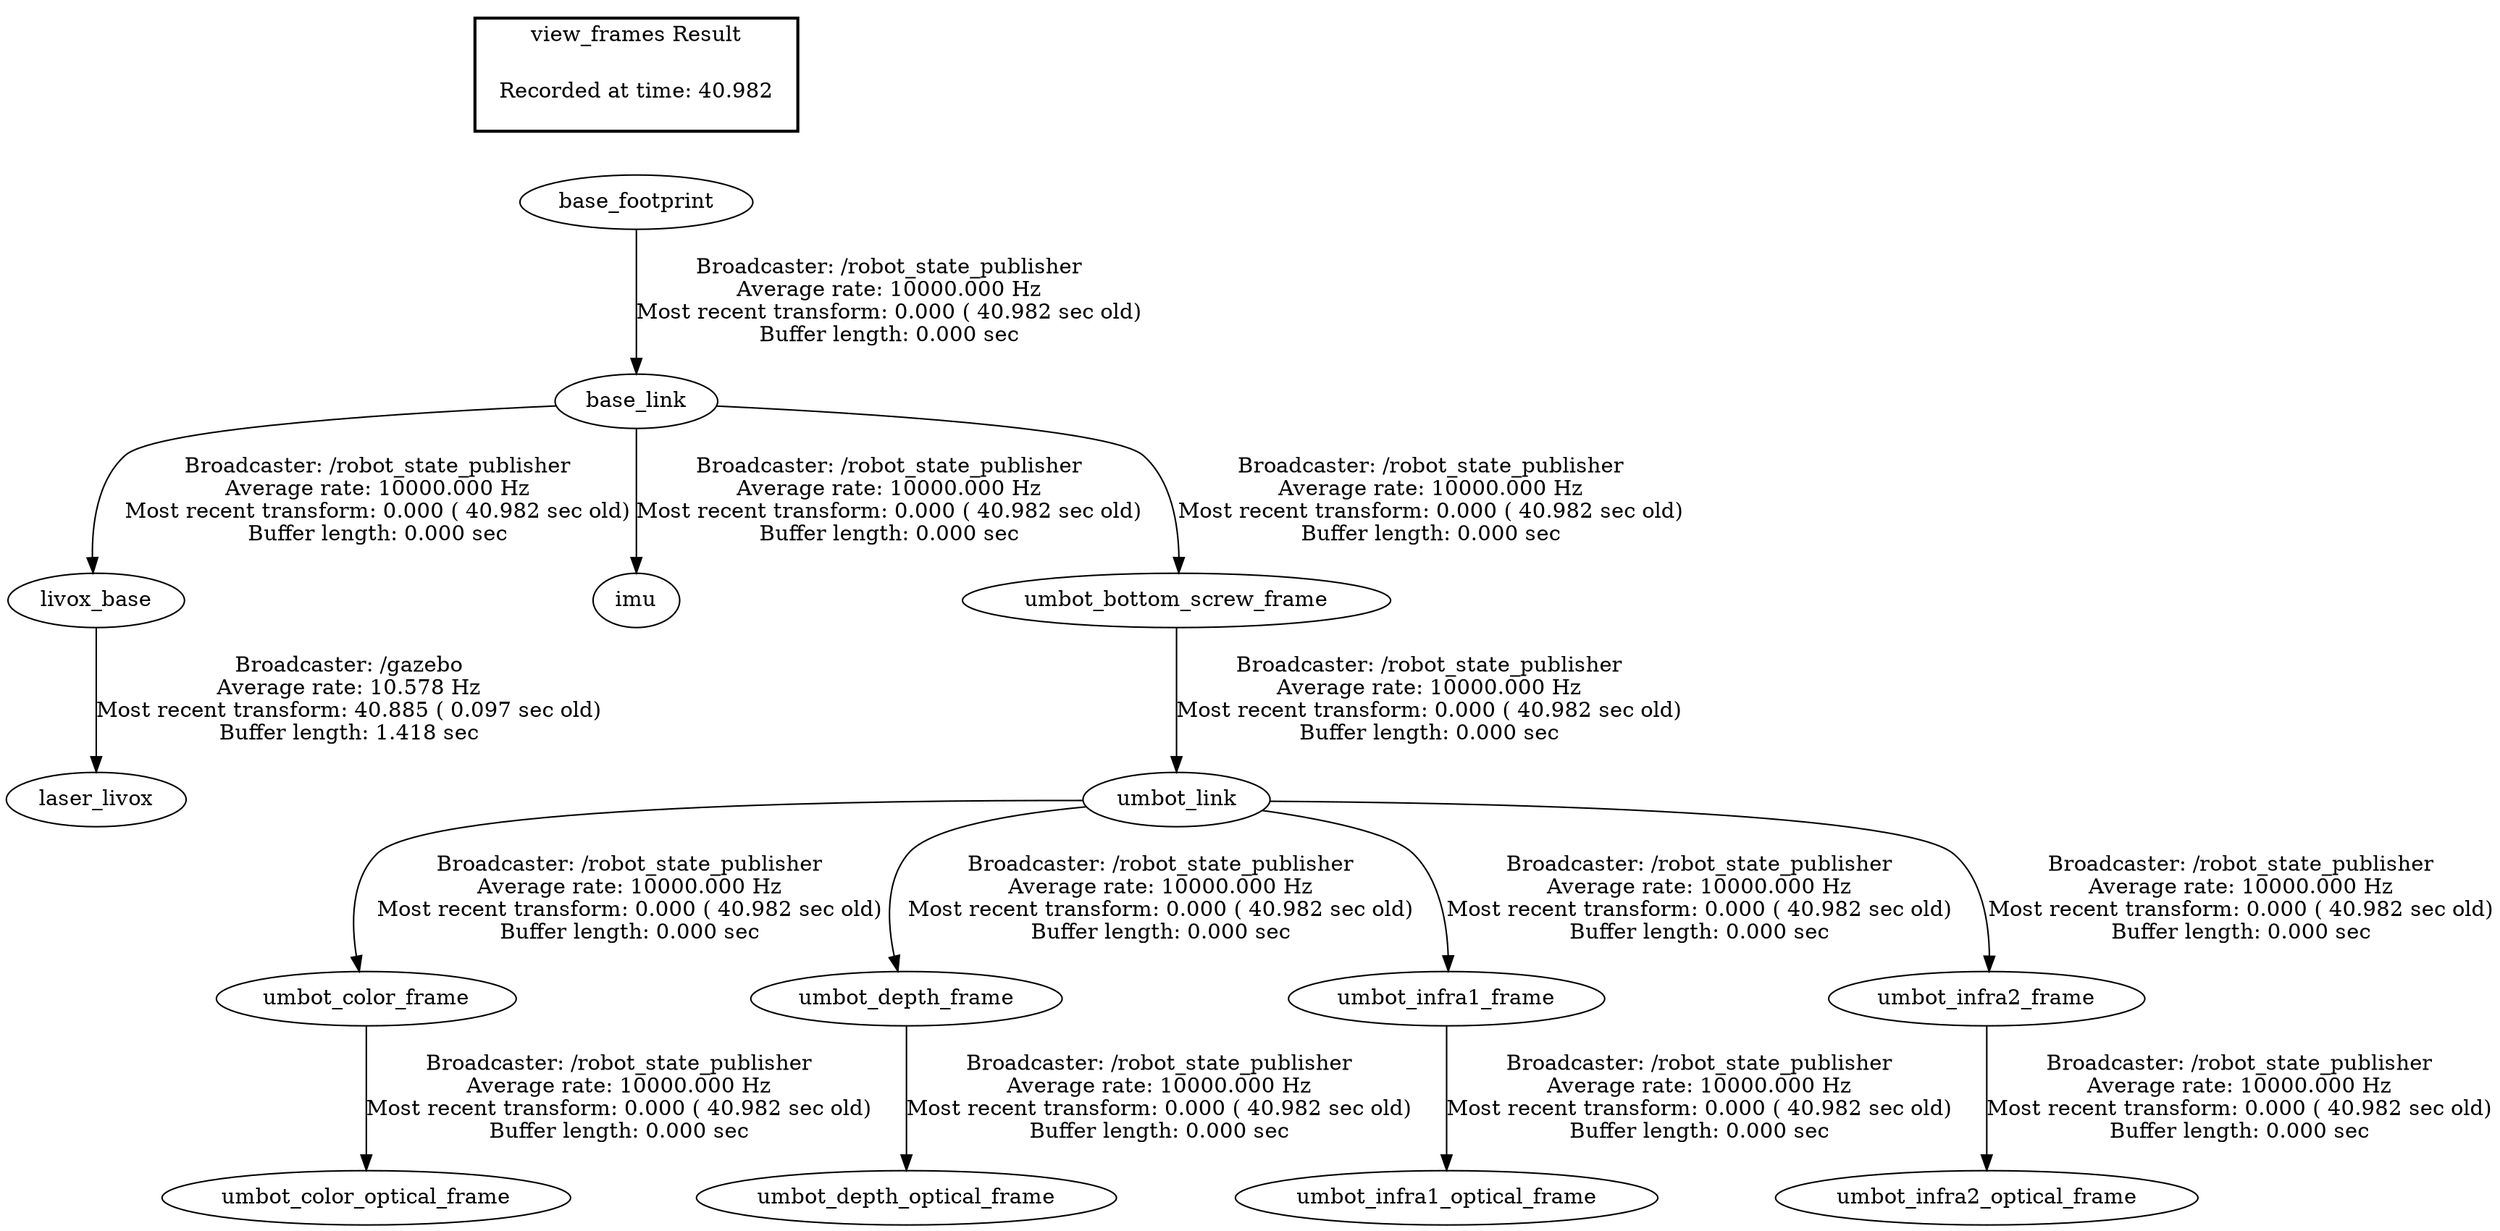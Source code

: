 digraph G {
"base_link" -> "livox_base"[label="Broadcaster: /robot_state_publisher\nAverage rate: 10000.000 Hz\nMost recent transform: 0.000 ( 40.982 sec old)\nBuffer length: 0.000 sec\n"];
"base_footprint" -> "base_link"[label="Broadcaster: /robot_state_publisher\nAverage rate: 10000.000 Hz\nMost recent transform: 0.000 ( 40.982 sec old)\nBuffer length: 0.000 sec\n"];
"base_link" -> "imu"[label="Broadcaster: /robot_state_publisher\nAverage rate: 10000.000 Hz\nMost recent transform: 0.000 ( 40.982 sec old)\nBuffer length: 0.000 sec\n"];
"umbot_link" -> "umbot_color_frame"[label="Broadcaster: /robot_state_publisher\nAverage rate: 10000.000 Hz\nMost recent transform: 0.000 ( 40.982 sec old)\nBuffer length: 0.000 sec\n"];
"umbot_bottom_screw_frame" -> "umbot_link"[label="Broadcaster: /robot_state_publisher\nAverage rate: 10000.000 Hz\nMost recent transform: 0.000 ( 40.982 sec old)\nBuffer length: 0.000 sec\n"];
"umbot_color_frame" -> "umbot_color_optical_frame"[label="Broadcaster: /robot_state_publisher\nAverage rate: 10000.000 Hz\nMost recent transform: 0.000 ( 40.982 sec old)\nBuffer length: 0.000 sec\n"];
"umbot_link" -> "umbot_depth_frame"[label="Broadcaster: /robot_state_publisher\nAverage rate: 10000.000 Hz\nMost recent transform: 0.000 ( 40.982 sec old)\nBuffer length: 0.000 sec\n"];
"umbot_depth_frame" -> "umbot_depth_optical_frame"[label="Broadcaster: /robot_state_publisher\nAverage rate: 10000.000 Hz\nMost recent transform: 0.000 ( 40.982 sec old)\nBuffer length: 0.000 sec\n"];
"umbot_link" -> "umbot_infra1_frame"[label="Broadcaster: /robot_state_publisher\nAverage rate: 10000.000 Hz\nMost recent transform: 0.000 ( 40.982 sec old)\nBuffer length: 0.000 sec\n"];
"umbot_infra1_frame" -> "umbot_infra1_optical_frame"[label="Broadcaster: /robot_state_publisher\nAverage rate: 10000.000 Hz\nMost recent transform: 0.000 ( 40.982 sec old)\nBuffer length: 0.000 sec\n"];
"umbot_link" -> "umbot_infra2_frame"[label="Broadcaster: /robot_state_publisher\nAverage rate: 10000.000 Hz\nMost recent transform: 0.000 ( 40.982 sec old)\nBuffer length: 0.000 sec\n"];
"umbot_infra2_frame" -> "umbot_infra2_optical_frame"[label="Broadcaster: /robot_state_publisher\nAverage rate: 10000.000 Hz\nMost recent transform: 0.000 ( 40.982 sec old)\nBuffer length: 0.000 sec\n"];
"base_link" -> "umbot_bottom_screw_frame"[label="Broadcaster: /robot_state_publisher\nAverage rate: 10000.000 Hz\nMost recent transform: 0.000 ( 40.982 sec old)\nBuffer length: 0.000 sec\n"];
"livox_base" -> "laser_livox"[label="Broadcaster: /gazebo\nAverage rate: 10.578 Hz\nMost recent transform: 40.885 ( 0.097 sec old)\nBuffer length: 1.418 sec\n"];
edge [style=invis];
 subgraph cluster_legend { style=bold; color=black; label ="view_frames Result";
"Recorded at time: 40.982"[ shape=plaintext ] ;
 }->"base_footprint";
}